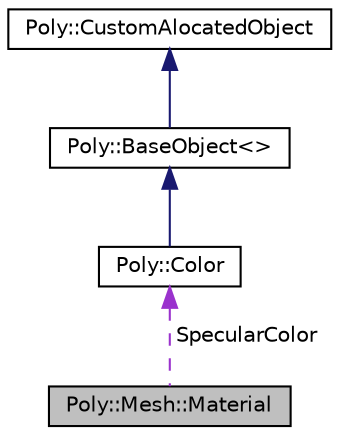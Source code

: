 digraph "Poly::Mesh::Material"
{
  edge [fontname="Helvetica",fontsize="10",labelfontname="Helvetica",labelfontsize="10"];
  node [fontname="Helvetica",fontsize="10",shape=record];
  Node1 [label="Poly::Mesh::Material",height=0.2,width=0.4,color="black", fillcolor="grey75", style="filled", fontcolor="black"];
  Node2 -> Node1 [dir="back",color="darkorchid3",fontsize="10",style="dashed",label=" SpecularColor" ,fontname="Helvetica"];
  Node2 [label="Poly::Color",height=0.2,width=0.4,color="black", fillcolor="white", style="filled",URL="$class_poly_1_1_color.html",tooltip="Class representing RGBA color."];
  Node3 -> Node2 [dir="back",color="midnightblue",fontsize="10",style="solid",fontname="Helvetica"];
  Node3 [label="Poly::BaseObject\<\>",height=0.2,width=0.4,color="black", fillcolor="white", style="filled",URL="$class_poly_1_1_base_object.html"];
  Node4 -> Node3 [dir="back",color="midnightblue",fontsize="10",style="solid",fontname="Helvetica"];
  Node4 [label="Poly::CustomAlocatedObject",height=0.2,width=0.4,color="black", fillcolor="white", style="filled",URL="$class_poly_1_1_custom_alocated_object.html"];
}
